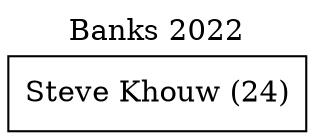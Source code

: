 // House preference flow
digraph "Steve Khouw (24)_Banks_2022" {
	graph [label="Banks 2022" labelloc=t mclimit=10]
	node [shape=box]
	"Steve Khouw (24)" [label="Steve Khouw (24)
"]
}
